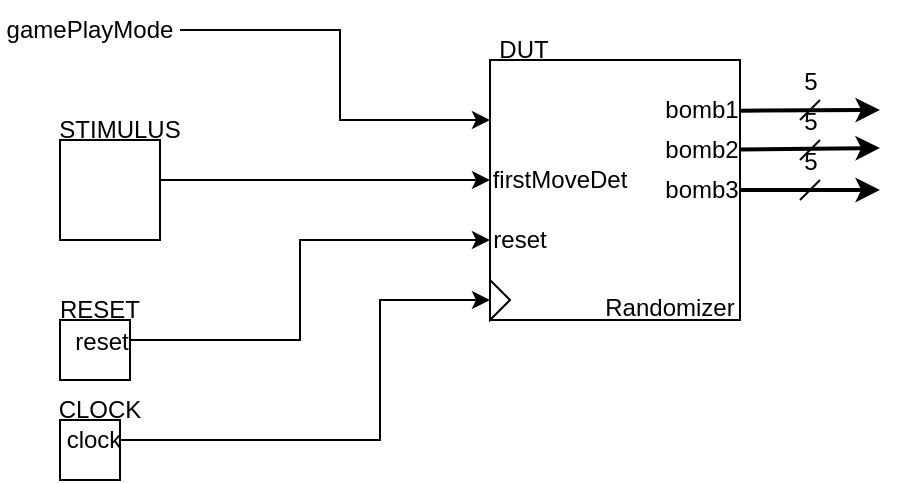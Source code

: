 <mxfile>
    <diagram id="jduDJv5j2g4Lg68uESZW" name="Page-1">
        <mxGraphModel dx="517" dy="371" grid="1" gridSize="10" guides="1" tooltips="1" connect="1" arrows="1" fold="1" page="1" pageScale="1" pageWidth="1169" pageHeight="827" math="0" shadow="0">
            <root>
                <mxCell id="0"/>
                <mxCell id="1" parent="0"/>
                <mxCell id="2" value="" style="externalPins=0;recursiveResize=0;shadow=0;dashed=0;align=center;html=1;strokeWidth=1;shape=mxgraph.rtl.abstract.entity;container=1;collapsible=0;kind=sequential;drawPins=0;left=3;right=2;bottom=0;top=0;" parent="1" vertex="1">
                    <mxGeometry x="609" y="324" width="125" height="130" as="geometry"/>
                </mxCell>
                <mxCell id="13" value="" style="triangle;whiteSpace=wrap;html=1;" parent="2" vertex="1">
                    <mxGeometry y="110" width="10" height="20" as="geometry"/>
                </mxCell>
                <mxCell id="20" value="firstMoveDet" style="text;html=1;strokeColor=none;fillColor=none;align=center;verticalAlign=middle;whiteSpace=wrap;rounded=0;" parent="2" vertex="1">
                    <mxGeometry y="55" width="70" height="10" as="geometry"/>
                </mxCell>
                <mxCell id="21" value="reset" style="text;html=1;strokeColor=none;fillColor=none;align=center;verticalAlign=middle;whiteSpace=wrap;rounded=0;" parent="2" vertex="1">
                    <mxGeometry y="85" width="30" height="10" as="geometry"/>
                </mxCell>
                <mxCell id="22" value="Randomizer" style="text;html=1;strokeColor=none;fillColor=none;align=center;verticalAlign=middle;whiteSpace=wrap;rounded=0;" parent="2" vertex="1">
                    <mxGeometry x="55" y="119" width="70" height="10" as="geometry"/>
                </mxCell>
                <mxCell id="23" value="bomb1" style="text;html=1;strokeColor=none;fillColor=none;align=center;verticalAlign=middle;whiteSpace=wrap;rounded=0;" parent="2" vertex="1">
                    <mxGeometry x="91" y="20" width="30" height="10" as="geometry"/>
                </mxCell>
                <mxCell id="24" value="bomb2" style="text;html=1;strokeColor=none;fillColor=none;align=center;verticalAlign=middle;whiteSpace=wrap;rounded=0;" parent="2" vertex="1">
                    <mxGeometry x="91" y="40" width="30" height="10" as="geometry"/>
                </mxCell>
                <mxCell id="25" value="bomb3" style="text;html=1;strokeColor=none;fillColor=none;align=center;verticalAlign=middle;whiteSpace=wrap;rounded=0;" parent="2" vertex="1">
                    <mxGeometry x="91" y="60" width="30" height="10" as="geometry"/>
                </mxCell>
                <mxCell id="7" style="edgeStyle=none;html=1;exitX=1;exitY=0.5;exitDx=0;exitDy=0;entryX=0;entryY=0;entryDx=0;entryDy=30;entryPerimeter=0;rounded=0;" parent="1" source="3" target="2" edge="1">
                    <mxGeometry relative="1" as="geometry">
                        <Array as="points">
                            <mxPoint x="534" y="309"/>
                            <mxPoint x="534" y="354"/>
                        </Array>
                    </mxGeometry>
                </mxCell>
                <mxCell id="3" value="gamePlayMode" style="text;html=1;strokeColor=none;fillColor=none;align=center;verticalAlign=middle;whiteSpace=wrap;rounded=0;" parent="1" vertex="1">
                    <mxGeometry x="364" y="294" width="90" height="30" as="geometry"/>
                </mxCell>
                <mxCell id="10" style="edgeStyle=none;html=1;exitX=0;exitY=0;exitDx=50;exitDy=20;exitPerimeter=0;entryX=0;entryY=0;entryDx=0;entryDy=60;entryPerimeter=0;" parent="1" source="9" target="2" edge="1">
                    <mxGeometry relative="1" as="geometry"/>
                </mxCell>
                <mxCell id="9" value="" style="externalPins=0;recursiveResize=0;shadow=0;dashed=0;align=center;html=1;strokeWidth=1;shape=mxgraph.rtl.abstract.entity;container=1;collapsible=0;kind=sequential;drawPins=0;left=3;right=2;bottom=0;top=0;" parent="1" vertex="1">
                    <mxGeometry x="394" y="364" width="50" height="50" as="geometry"/>
                </mxCell>
                <mxCell id="12" style="edgeStyle=none;html=1;exitX=0;exitY=0;exitDx=30;exitDy=10;exitPerimeter=0;entryX=0;entryY=0;entryDx=0;entryDy=90;entryPerimeter=0;rounded=0;" parent="1" source="11" target="2" edge="1">
                    <mxGeometry relative="1" as="geometry">
                        <Array as="points">
                            <mxPoint x="514" y="464"/>
                            <mxPoint x="514" y="414"/>
                        </Array>
                    </mxGeometry>
                </mxCell>
                <mxCell id="11" value="" style="externalPins=0;recursiveResize=0;shadow=0;dashed=0;align=center;html=1;strokeWidth=1;shape=mxgraph.rtl.abstract.entity;container=1;collapsible=0;kind=sequential;drawPins=0;left=3;right=2;bottom=0;top=0;" parent="1" vertex="1">
                    <mxGeometry x="394" y="454" width="35" height="30" as="geometry"/>
                </mxCell>
                <mxCell id="33" value="reset" style="text;html=1;strokeColor=none;fillColor=none;align=center;verticalAlign=middle;whiteSpace=wrap;rounded=0;" vertex="1" parent="11">
                    <mxGeometry x="1" y="6" width="40" height="10" as="geometry"/>
                </mxCell>
                <mxCell id="15" style="edgeStyle=none;html=1;exitX=0;exitY=0;exitDx=30;exitDy=10;exitPerimeter=0;entryX=0;entryY=0.5;entryDx=0;entryDy=0;rounded=0;" parent="1" source="14" target="13" edge="1">
                    <mxGeometry relative="1" as="geometry">
                        <Array as="points">
                            <mxPoint x="554" y="514"/>
                            <mxPoint x="554" y="444"/>
                        </Array>
                    </mxGeometry>
                </mxCell>
                <mxCell id="14" value="" style="externalPins=0;recursiveResize=0;shadow=0;dashed=0;align=center;html=1;strokeWidth=1;shape=mxgraph.rtl.abstract.entity;container=1;collapsible=0;kind=sequential;drawPins=0;left=3;right=2;bottom=0;top=0;" parent="1" vertex="1">
                    <mxGeometry x="394" y="504" width="30" height="30" as="geometry"/>
                </mxCell>
                <mxCell id="34" value="clock" style="text;html=1;strokeColor=none;fillColor=none;align=center;verticalAlign=middle;whiteSpace=wrap;rounded=0;" vertex="1" parent="14">
                    <mxGeometry x="4" y="5" width="26" height="10" as="geometry"/>
                </mxCell>
                <mxCell id="16" value="STIMULUS" style="text;html=1;strokeColor=none;fillColor=none;align=center;verticalAlign=middle;whiteSpace=wrap;rounded=0;" parent="1" vertex="1">
                    <mxGeometry x="394" y="344" width="60" height="30" as="geometry"/>
                </mxCell>
                <mxCell id="17" value="RESET" style="text;html=1;strokeColor=none;fillColor=none;align=center;verticalAlign=middle;whiteSpace=wrap;rounded=0;" parent="1" vertex="1">
                    <mxGeometry x="394" y="444" width="40" height="10" as="geometry"/>
                </mxCell>
                <mxCell id="18" value="CLOCK" style="text;html=1;strokeColor=none;fillColor=none;align=center;verticalAlign=middle;whiteSpace=wrap;rounded=0;" parent="1" vertex="1">
                    <mxGeometry x="394" y="494" width="40" height="10" as="geometry"/>
                </mxCell>
                <mxCell id="26" style="edgeStyle=none;html=1;exitX=1.003;exitY=0.195;exitDx=0;exitDy=0;exitPerimeter=0;strokeWidth=2;" parent="1" source="2" edge="1">
                    <mxGeometry relative="1" as="geometry">
                        <mxPoint x="804" y="349" as="targetPoint"/>
                        <mxPoint x="744" y="349" as="sourcePoint"/>
                    </mxGeometry>
                </mxCell>
                <mxCell id="27" style="edgeStyle=none;html=1;exitX=0.999;exitY=0.344;exitDx=0;exitDy=0;exitPerimeter=0;strokeWidth=2;" parent="1" source="2" edge="1">
                    <mxGeometry relative="1" as="geometry">
                        <mxPoint x="804" y="368" as="targetPoint"/>
                        <mxPoint x="744.375" y="364.35" as="sourcePoint"/>
                    </mxGeometry>
                </mxCell>
                <mxCell id="28" style="edgeStyle=none;html=1;strokeWidth=2;" parent="1" edge="1">
                    <mxGeometry relative="1" as="geometry">
                        <mxPoint x="804" y="389" as="targetPoint"/>
                        <mxPoint x="734" y="389" as="sourcePoint"/>
                    </mxGeometry>
                </mxCell>
                <mxCell id="29" value="5" style="verticalLabelPosition=top;shadow=0;dashed=0;align=center;html=1;verticalAlign=bottom;shape=mxgraph.electrical.transmission.bus_width;pointerEvents=1;labelPosition=center;" parent="1" vertex="1">
                    <mxGeometry x="764" y="344" width="10" height="10" as="geometry"/>
                </mxCell>
                <mxCell id="30" value="5" style="verticalLabelPosition=top;shadow=0;dashed=0;align=center;html=1;verticalAlign=bottom;shape=mxgraph.electrical.transmission.bus_width;pointerEvents=1;labelPosition=center;" parent="1" vertex="1">
                    <mxGeometry x="764" y="364" width="10" height="10" as="geometry"/>
                </mxCell>
                <mxCell id="31" value="5" style="verticalLabelPosition=top;shadow=0;dashed=0;align=center;html=1;verticalAlign=bottom;shape=mxgraph.electrical.transmission.bus_width;pointerEvents=1;labelPosition=center;" parent="1" vertex="1">
                    <mxGeometry x="764" y="384" width="10" height="10" as="geometry"/>
                </mxCell>
                <mxCell id="32" value="DUT" style="text;html=1;strokeColor=none;fillColor=none;align=center;verticalAlign=middle;whiteSpace=wrap;rounded=0;" parent="1" vertex="1">
                    <mxGeometry x="596" y="304" width="60" height="30" as="geometry"/>
                </mxCell>
            </root>
        </mxGraphModel>
    </diagram>
</mxfile>